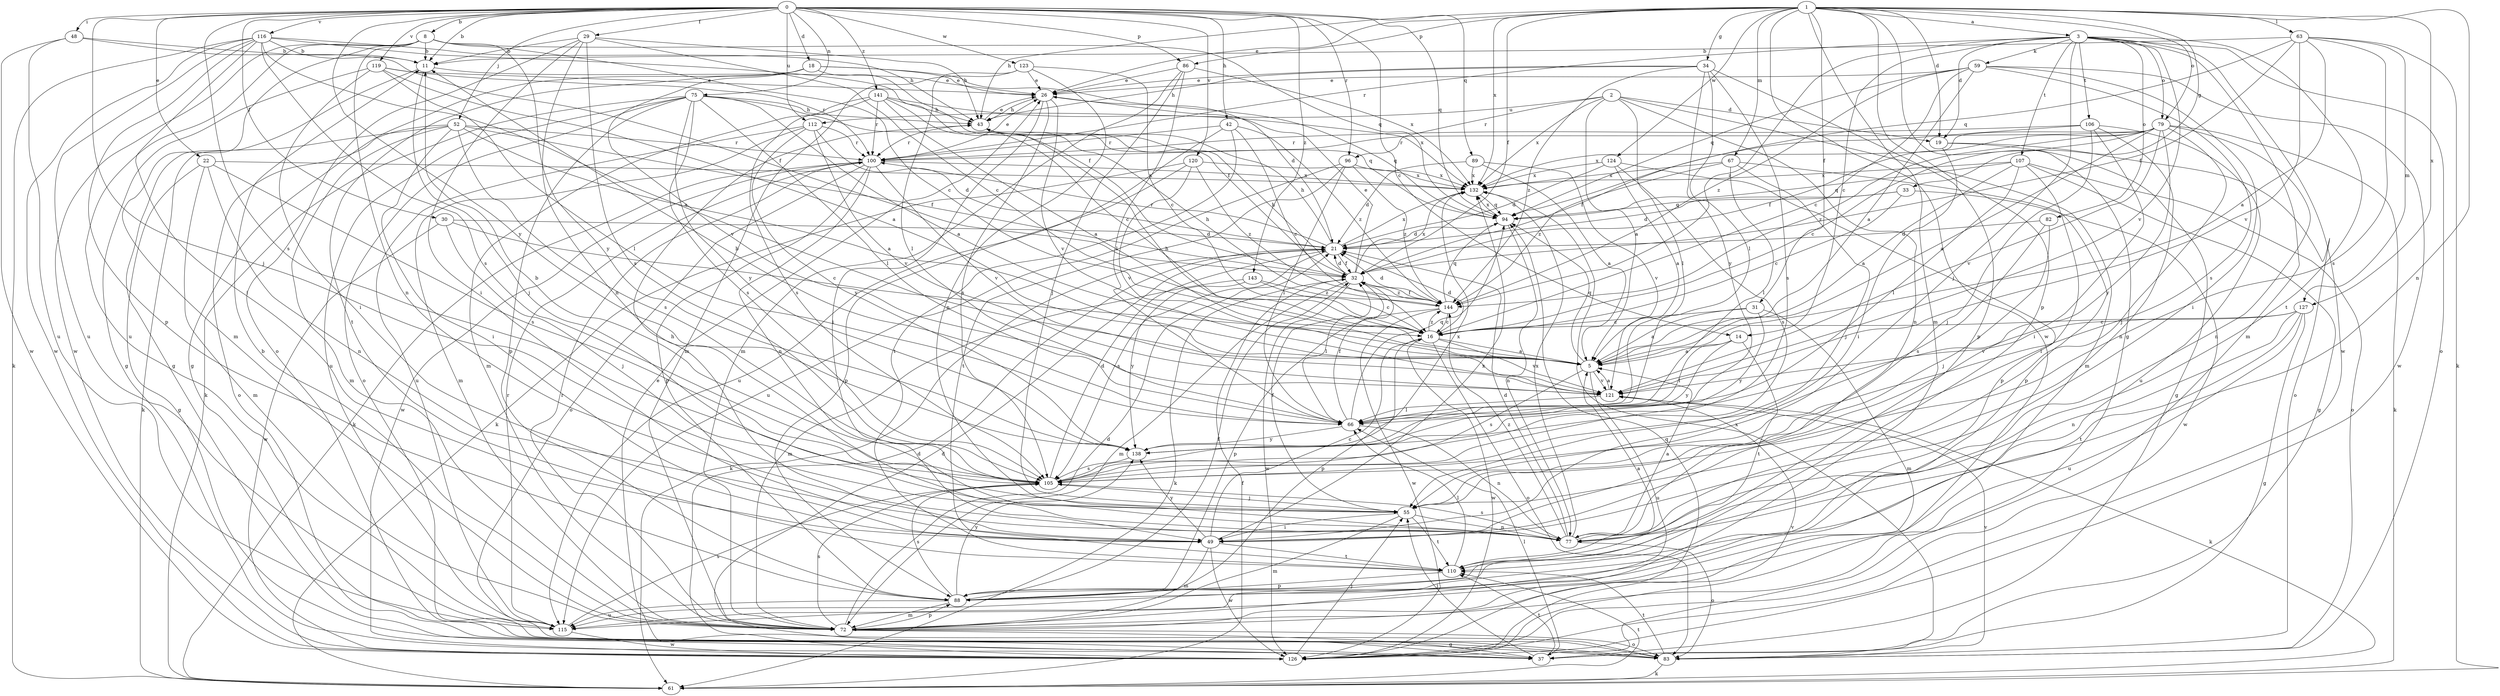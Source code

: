 strict digraph  {
0;
1;
2;
3;
5;
8;
11;
14;
16;
18;
19;
21;
22;
26;
29;
30;
31;
32;
33;
34;
37;
42;
43;
48;
49;
52;
55;
59;
61;
63;
66;
67;
72;
75;
77;
79;
82;
83;
86;
88;
89;
94;
96;
100;
105;
106;
107;
110;
112;
115;
116;
119;
120;
121;
123;
124;
126;
127;
132;
138;
141;
143;
144;
0 -> 8  [label=b];
0 -> 11  [label=b];
0 -> 14  [label=c];
0 -> 18  [label=d];
0 -> 22  [label=e];
0 -> 29  [label=f];
0 -> 30  [label=f];
0 -> 42  [label=h];
0 -> 48  [label=i];
0 -> 52  [label=j];
0 -> 55  [label=j];
0 -> 75  [label=n];
0 -> 86  [label=p];
0 -> 89  [label=q];
0 -> 94  [label=q];
0 -> 96  [label=r];
0 -> 105  [label=s];
0 -> 112  [label=u];
0 -> 116  [label=v];
0 -> 119  [label=v];
0 -> 120  [label=v];
0 -> 123  [label=w];
0 -> 138  [label=y];
0 -> 141  [label=z];
0 -> 143  [label=z];
1 -> 3  [label=a];
1 -> 19  [label=d];
1 -> 26  [label=e];
1 -> 31  [label=f];
1 -> 32  [label=f];
1 -> 33  [label=g];
1 -> 34  [label=g];
1 -> 37  [label=g];
1 -> 43  [label=h];
1 -> 63  [label=l];
1 -> 67  [label=m];
1 -> 72  [label=m];
1 -> 77  [label=n];
1 -> 79  [label=o];
1 -> 86  [label=p];
1 -> 88  [label=p];
1 -> 124  [label=w];
1 -> 126  [label=w];
1 -> 127  [label=x];
1 -> 132  [label=x];
2 -> 5  [label=a];
2 -> 19  [label=d];
2 -> 66  [label=l];
2 -> 72  [label=m];
2 -> 77  [label=n];
2 -> 96  [label=r];
2 -> 112  [label=u];
2 -> 132  [label=x];
3 -> 14  [label=c];
3 -> 19  [label=d];
3 -> 55  [label=j];
3 -> 59  [label=k];
3 -> 72  [label=m];
3 -> 79  [label=o];
3 -> 82  [label=o];
3 -> 83  [label=o];
3 -> 100  [label=r];
3 -> 106  [label=t];
3 -> 107  [label=t];
3 -> 110  [label=t];
3 -> 121  [label=v];
3 -> 126  [label=w];
3 -> 144  [label=z];
5 -> 43  [label=h];
5 -> 94  [label=q];
5 -> 105  [label=s];
5 -> 115  [label=u];
5 -> 121  [label=v];
8 -> 11  [label=b];
8 -> 16  [label=c];
8 -> 72  [label=m];
8 -> 77  [label=n];
8 -> 94  [label=q];
8 -> 115  [label=u];
8 -> 126  [label=w];
8 -> 138  [label=y];
11 -> 26  [label=e];
11 -> 37  [label=g];
11 -> 55  [label=j];
14 -> 5  [label=a];
14 -> 66  [label=l];
14 -> 110  [label=t];
14 -> 138  [label=y];
16 -> 5  [label=a];
16 -> 21  [label=d];
16 -> 83  [label=o];
16 -> 88  [label=p];
16 -> 121  [label=v];
16 -> 126  [label=w];
16 -> 144  [label=z];
18 -> 21  [label=d];
18 -> 26  [label=e];
18 -> 32  [label=f];
18 -> 37  [label=g];
18 -> 110  [label=t];
18 -> 121  [label=v];
19 -> 37  [label=g];
19 -> 49  [label=i];
19 -> 83  [label=o];
21 -> 32  [label=f];
21 -> 43  [label=h];
21 -> 61  [label=k];
21 -> 100  [label=r];
21 -> 105  [label=s];
21 -> 132  [label=x];
22 -> 37  [label=g];
22 -> 72  [label=m];
22 -> 77  [label=n];
22 -> 105  [label=s];
22 -> 132  [label=x];
26 -> 43  [label=h];
26 -> 49  [label=i];
26 -> 94  [label=q];
26 -> 105  [label=s];
26 -> 121  [label=v];
29 -> 11  [label=b];
29 -> 16  [label=c];
29 -> 43  [label=h];
29 -> 49  [label=i];
29 -> 77  [label=n];
29 -> 83  [label=o];
29 -> 105  [label=s];
30 -> 16  [label=c];
30 -> 21  [label=d];
30 -> 55  [label=j];
30 -> 126  [label=w];
31 -> 5  [label=a];
31 -> 16  [label=c];
31 -> 72  [label=m];
31 -> 138  [label=y];
32 -> 21  [label=d];
32 -> 26  [label=e];
32 -> 43  [label=h];
32 -> 61  [label=k];
32 -> 66  [label=l];
32 -> 72  [label=m];
32 -> 126  [label=w];
32 -> 132  [label=x];
32 -> 144  [label=z];
33 -> 16  [label=c];
33 -> 21  [label=d];
33 -> 94  [label=q];
33 -> 126  [label=w];
34 -> 26  [label=e];
34 -> 43  [label=h];
34 -> 66  [label=l];
34 -> 88  [label=p];
34 -> 105  [label=s];
34 -> 138  [label=y];
34 -> 144  [label=z];
37 -> 21  [label=d];
37 -> 55  [label=j];
37 -> 66  [label=l];
37 -> 110  [label=t];
42 -> 16  [label=c];
42 -> 100  [label=r];
42 -> 110  [label=t];
42 -> 115  [label=u];
42 -> 144  [label=z];
43 -> 26  [label=e];
43 -> 100  [label=r];
48 -> 11  [label=b];
48 -> 32  [label=f];
48 -> 115  [label=u];
48 -> 126  [label=w];
49 -> 16  [label=c];
49 -> 43  [label=h];
49 -> 72  [label=m];
49 -> 110  [label=t];
49 -> 126  [label=w];
49 -> 132  [label=x];
49 -> 138  [label=y];
52 -> 5  [label=a];
52 -> 32  [label=f];
52 -> 49  [label=i];
52 -> 61  [label=k];
52 -> 72  [label=m];
52 -> 83  [label=o];
52 -> 100  [label=r];
52 -> 105  [label=s];
55 -> 32  [label=f];
55 -> 49  [label=i];
55 -> 72  [label=m];
55 -> 77  [label=n];
55 -> 110  [label=t];
59 -> 5  [label=a];
59 -> 16  [label=c];
59 -> 26  [label=e];
59 -> 49  [label=i];
59 -> 94  [label=q];
59 -> 105  [label=s];
59 -> 126  [label=w];
59 -> 144  [label=z];
61 -> 32  [label=f];
61 -> 110  [label=t];
63 -> 5  [label=a];
63 -> 11  [label=b];
63 -> 32  [label=f];
63 -> 61  [label=k];
63 -> 94  [label=q];
63 -> 105  [label=s];
63 -> 121  [label=v];
63 -> 127  [label=m];
66 -> 11  [label=b];
66 -> 32  [label=f];
66 -> 77  [label=n];
66 -> 94  [label=q];
66 -> 138  [label=y];
67 -> 55  [label=j];
67 -> 66  [label=l];
67 -> 88  [label=p];
67 -> 132  [label=x];
67 -> 144  [label=z];
72 -> 11  [label=b];
72 -> 21  [label=d];
72 -> 37  [label=g];
72 -> 83  [label=o];
72 -> 88  [label=p];
72 -> 100  [label=r];
72 -> 105  [label=s];
75 -> 5  [label=a];
75 -> 43  [label=h];
75 -> 61  [label=k];
75 -> 66  [label=l];
75 -> 83  [label=o];
75 -> 88  [label=p];
75 -> 94  [label=q];
75 -> 105  [label=s];
75 -> 115  [label=u];
75 -> 138  [label=y];
77 -> 5  [label=a];
77 -> 21  [label=d];
77 -> 83  [label=o];
77 -> 105  [label=s];
77 -> 132  [label=x];
77 -> 144  [label=z];
79 -> 5  [label=a];
79 -> 16  [label=c];
79 -> 32  [label=f];
79 -> 55  [label=j];
79 -> 61  [label=k];
79 -> 77  [label=n];
79 -> 100  [label=r];
79 -> 121  [label=v];
79 -> 132  [label=x];
79 -> 138  [label=y];
79 -> 144  [label=z];
82 -> 21  [label=d];
82 -> 55  [label=j];
82 -> 105  [label=s];
83 -> 26  [label=e];
83 -> 61  [label=k];
83 -> 110  [label=t];
83 -> 121  [label=v];
83 -> 132  [label=x];
86 -> 26  [label=e];
86 -> 55  [label=j];
86 -> 66  [label=l];
86 -> 72  [label=m];
86 -> 132  [label=x];
88 -> 32  [label=f];
88 -> 72  [label=m];
88 -> 105  [label=s];
88 -> 115  [label=u];
88 -> 138  [label=y];
89 -> 5  [label=a];
89 -> 21  [label=d];
89 -> 121  [label=v];
89 -> 132  [label=x];
94 -> 21  [label=d];
94 -> 77  [label=n];
94 -> 132  [label=x];
96 -> 66  [label=l];
96 -> 110  [label=t];
96 -> 115  [label=u];
96 -> 132  [label=x];
96 -> 144  [label=z];
100 -> 26  [label=e];
100 -> 61  [label=k];
100 -> 77  [label=n];
100 -> 83  [label=o];
100 -> 88  [label=p];
100 -> 121  [label=v];
100 -> 126  [label=w];
100 -> 132  [label=x];
105 -> 11  [label=b];
105 -> 21  [label=d];
105 -> 55  [label=j];
105 -> 132  [label=x];
106 -> 32  [label=f];
106 -> 49  [label=i];
106 -> 55  [label=j];
106 -> 77  [label=n];
106 -> 100  [label=r];
106 -> 115  [label=u];
107 -> 5  [label=a];
107 -> 37  [label=g];
107 -> 49  [label=i];
107 -> 66  [label=l];
107 -> 83  [label=o];
107 -> 94  [label=q];
107 -> 132  [label=x];
110 -> 5  [label=a];
110 -> 66  [label=l];
110 -> 88  [label=p];
112 -> 21  [label=d];
112 -> 72  [label=m];
112 -> 100  [label=r];
112 -> 115  [label=u];
112 -> 121  [label=v];
112 -> 138  [label=y];
115 -> 100  [label=r];
115 -> 105  [label=s];
115 -> 126  [label=w];
116 -> 5  [label=a];
116 -> 11  [label=b];
116 -> 32  [label=f];
116 -> 43  [label=h];
116 -> 49  [label=i];
116 -> 61  [label=k];
116 -> 88  [label=p];
116 -> 105  [label=s];
116 -> 115  [label=u];
116 -> 126  [label=w];
119 -> 5  [label=a];
119 -> 26  [label=e];
119 -> 37  [label=g];
119 -> 49  [label=i];
119 -> 66  [label=l];
119 -> 100  [label=r];
120 -> 61  [label=k];
120 -> 88  [label=p];
120 -> 121  [label=v];
120 -> 132  [label=x];
120 -> 144  [label=z];
121 -> 5  [label=a];
121 -> 61  [label=k];
121 -> 66  [label=l];
123 -> 16  [label=c];
123 -> 26  [label=e];
123 -> 66  [label=l];
123 -> 72  [label=m];
123 -> 77  [label=n];
124 -> 5  [label=a];
124 -> 21  [label=d];
124 -> 88  [label=p];
124 -> 105  [label=s];
124 -> 132  [label=x];
126 -> 21  [label=d];
126 -> 55  [label=j];
126 -> 94  [label=q];
126 -> 121  [label=v];
127 -> 16  [label=c];
127 -> 37  [label=g];
127 -> 77  [label=n];
127 -> 110  [label=t];
127 -> 115  [label=u];
127 -> 121  [label=v];
132 -> 94  [label=q];
138 -> 105  [label=s];
141 -> 5  [label=a];
141 -> 16  [label=c];
141 -> 43  [label=h];
141 -> 72  [label=m];
141 -> 100  [label=r];
141 -> 105  [label=s];
141 -> 132  [label=x];
143 -> 16  [label=c];
143 -> 72  [label=m];
143 -> 138  [label=y];
143 -> 144  [label=z];
144 -> 16  [label=c];
144 -> 21  [label=d];
144 -> 32  [label=f];
144 -> 43  [label=h];
144 -> 88  [label=p];
144 -> 94  [label=q];
144 -> 126  [label=w];
}

